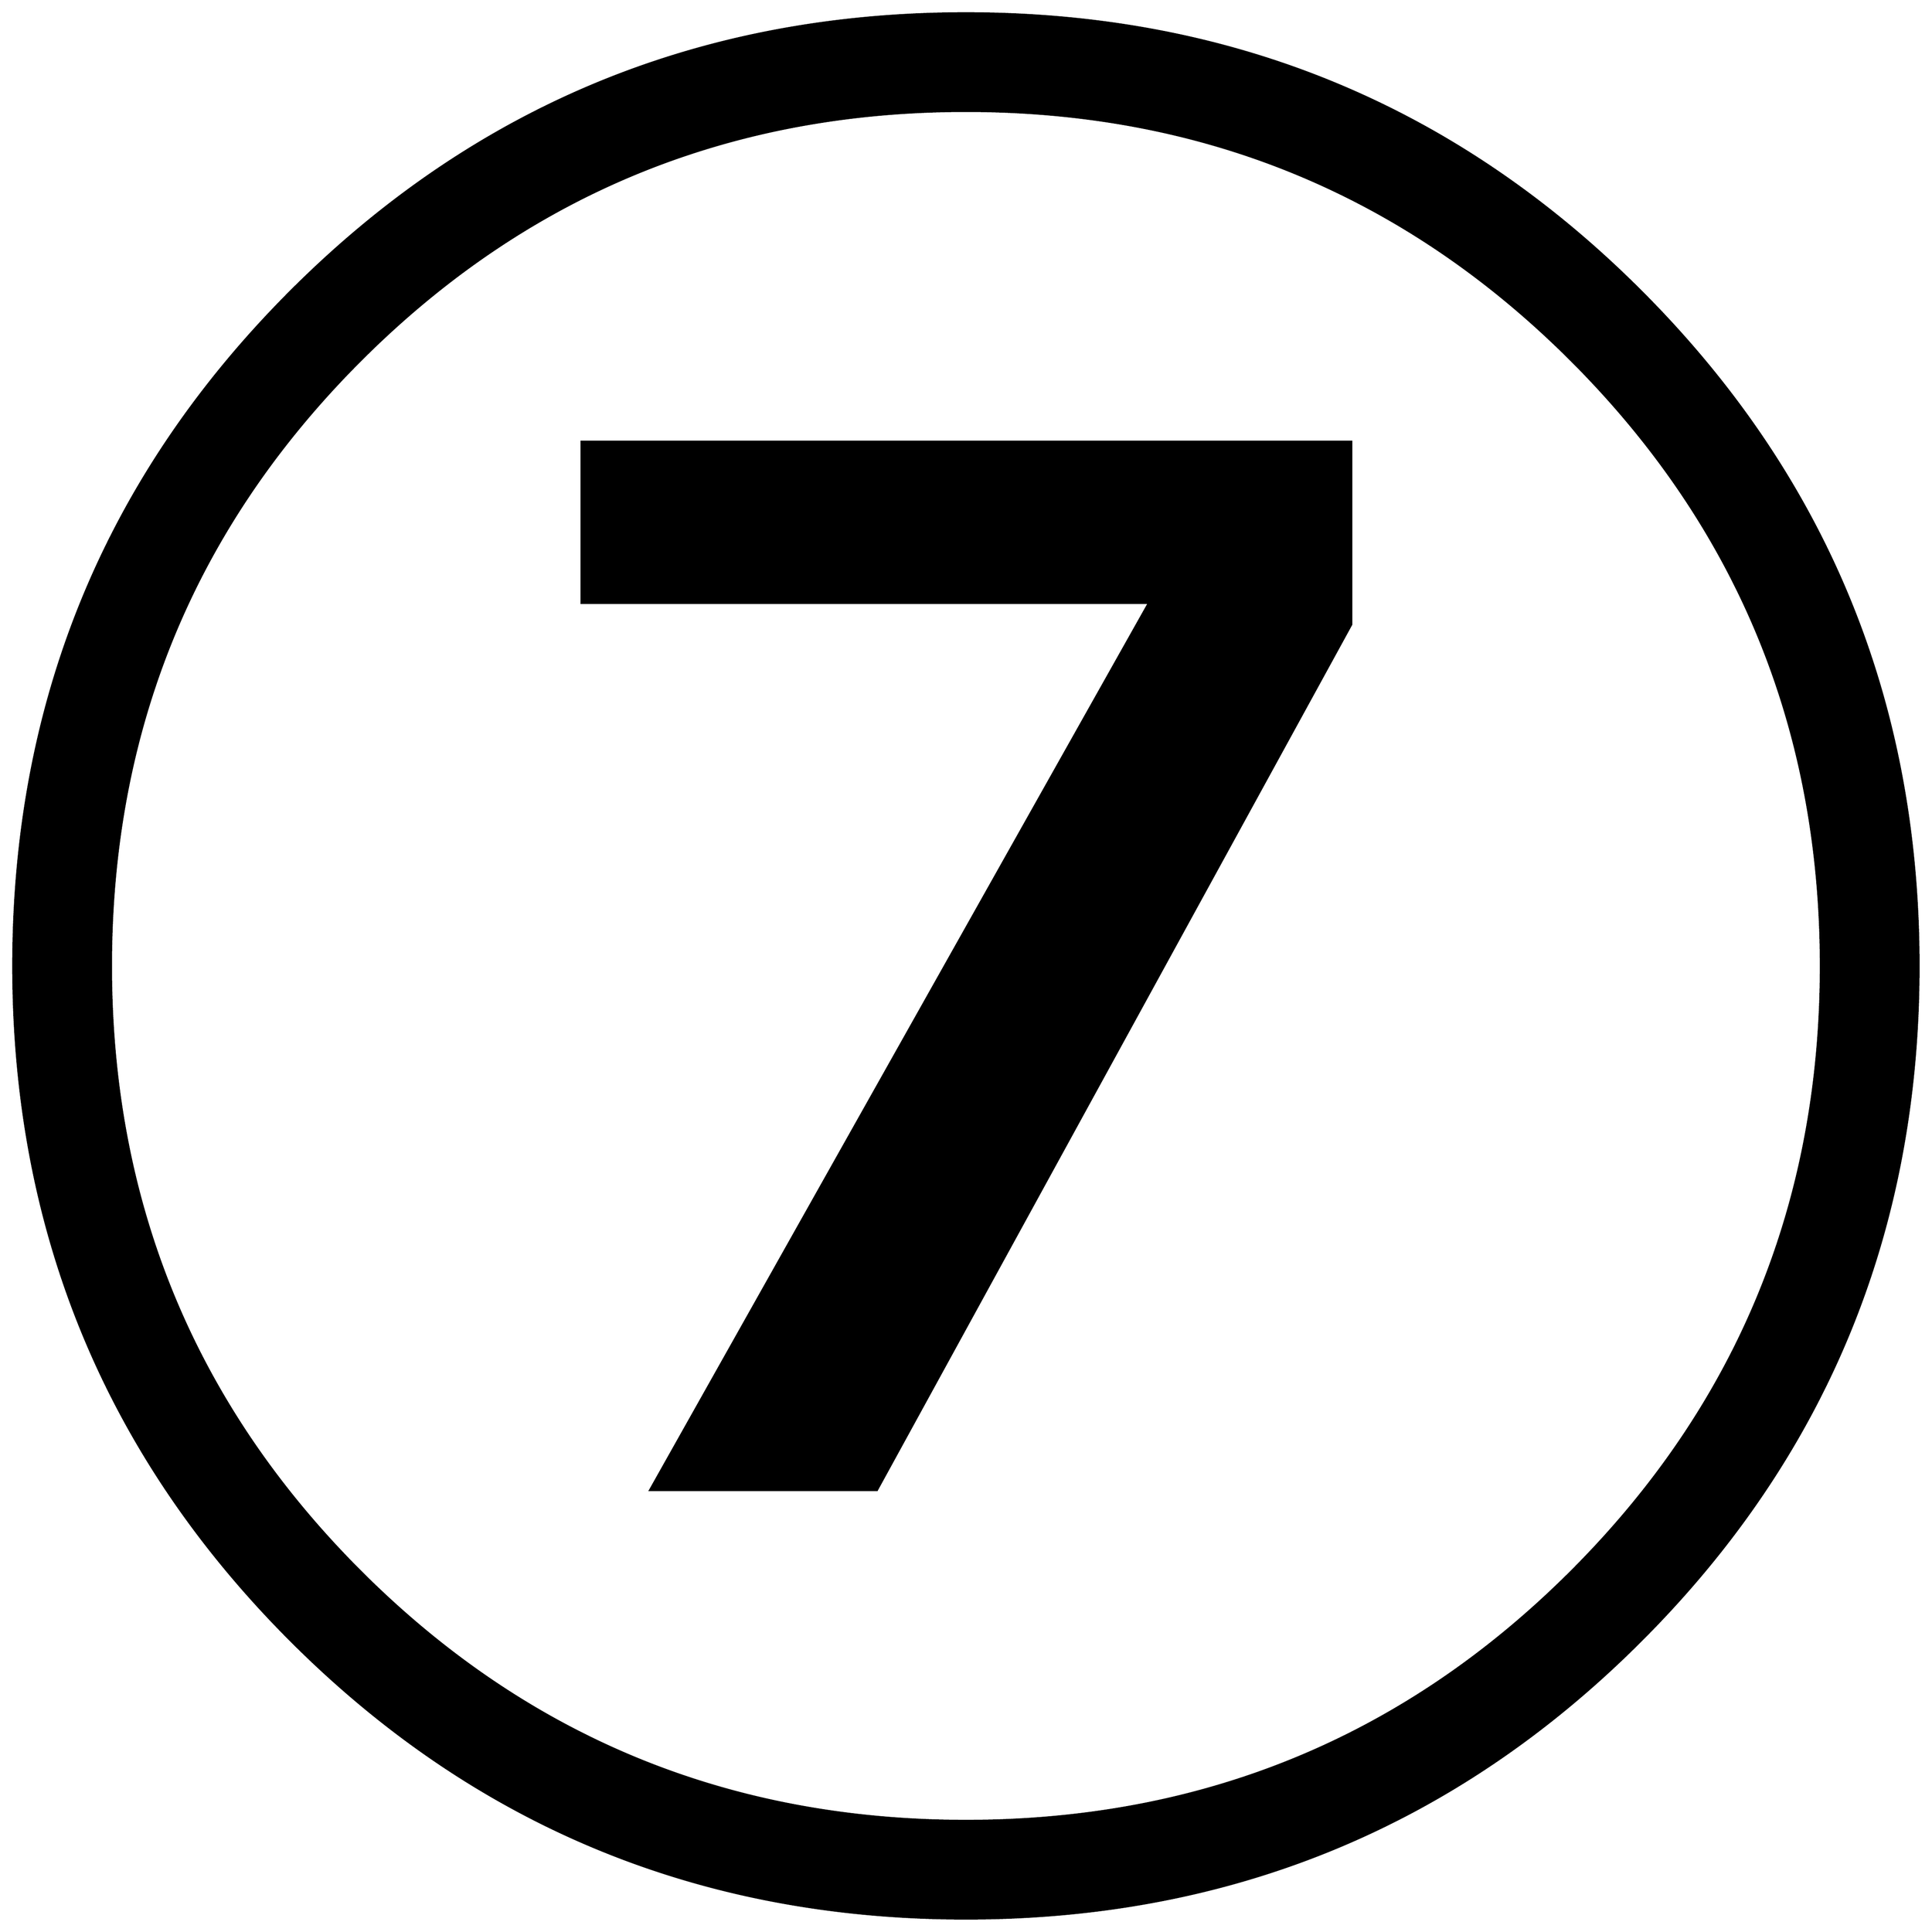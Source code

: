 


\begin{tikzpicture}[y=0.80pt, x=0.80pt, yscale=-1.0, xscale=1.0, inner sep=0pt, outer sep=0pt]
\begin{scope}[shift={(100.0,1706.0)},nonzero rule]
  \path[draw=.,fill=.,line width=1.600pt] (1998.0,-582.0) ..
    controls (1998.0,-311.333) and (1903.333,-81.333) ..
    (1714.0,108.0) .. controls (1524.667,297.333) and (1294.667,392.0)
    .. (1024.0,392.0) .. controls (753.333,392.0) and
    (523.333,297.333) .. (334.0,108.0) .. controls (144.667,-81.333) and
    (50.0,-311.333) .. (50.0,-582.0) .. controls (50.0,-852.667) and
    (144.667,-1082.667) .. (334.0,-1272.0) .. controls
    (523.333,-1461.333) and (753.333,-1556.0) .. (1024.0,-1556.0) ..
    controls (1294.667,-1556.0) and (1524.667,-1461.333) ..
    (1714.0,-1272.0) .. controls (1903.333,-1082.667) and
    (1998.0,-852.667) .. (1998.0,-582.0) -- cycle(1898.0,-582.0)
    .. controls (1898.0,-824.667) and (1813.0,-1031.0) ..
    (1643.0,-1201.0) .. controls (1473.0,-1371.0) and
    (1266.667,-1456.0) .. (1024.0,-1456.0) .. controls
    (781.333,-1456.0) and (575.0,-1371.0) .. (405.0,-1201.0) ..
    controls (235.0,-1031.0) and (150.0,-824.667) ..
    (150.0,-582.0) .. controls (150.0,-339.333) and (235.0,-133.0)
    .. (405.0,37.0) .. controls (575.0,207.0) and (781.333,292.0)
    .. (1024.0,292.0) .. controls (1266.667,292.0) and
    (1473.0,207.0) .. (1643.0,37.0) .. controls (1813.0,-133.0)
    and (1898.0,-339.333) .. (1898.0,-582.0) --
    cycle(1418.0,-931.0) -- (933.0,-46.0) -- (701.0,-46.0) --
    (1211.0,-953.0) -- (631.0,-953.0) -- (631.0,-1118.0) --
    (1418.0,-1118.0) -- (1418.0,-931.0) -- cycle;
\end{scope}

\end{tikzpicture}


